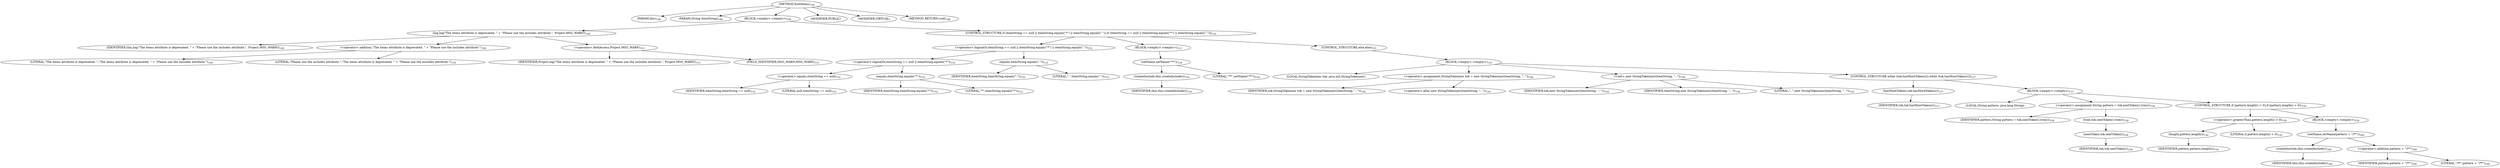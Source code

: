 digraph "XsetItems" {  
"140" [label = <(METHOD,XsetItems)<SUB>148</SUB>> ]
"4" [label = <(PARAM,this)<SUB>148</SUB>> ]
"141" [label = <(PARAM,String itemString)<SUB>148</SUB>> ]
"142" [label = <(BLOCK,&lt;empty&gt;,&lt;empty&gt;)<SUB>148</SUB>> ]
"143" [label = <(log,log(&quot;The items attribute is deprecated. &quot; + &quot;Please use the includes attribute.&quot;, Project.MSG_WARN))<SUB>149</SUB>> ]
"3" [label = <(IDENTIFIER,this,log(&quot;The items attribute is deprecated. &quot; + &quot;Please use the includes attribute.&quot;, Project.MSG_WARN))<SUB>149</SUB>> ]
"144" [label = <(&lt;operator&gt;.addition,&quot;The items attribute is deprecated. &quot; + &quot;Please use the includes attribute.&quot;)<SUB>149</SUB>> ]
"145" [label = <(LITERAL,&quot;The items attribute is deprecated. &quot;,&quot;The items attribute is deprecated. &quot; + &quot;Please use the includes attribute.&quot;)<SUB>149</SUB>> ]
"146" [label = <(LITERAL,&quot;Please use the includes attribute.&quot;,&quot;The items attribute is deprecated. &quot; + &quot;Please use the includes attribute.&quot;)<SUB>150</SUB>> ]
"147" [label = <(&lt;operator&gt;.fieldAccess,Project.MSG_WARN)<SUB>151</SUB>> ]
"148" [label = <(IDENTIFIER,Project,log(&quot;The items attribute is deprecated. &quot; + &quot;Please use the includes attribute.&quot;, Project.MSG_WARN))<SUB>151</SUB>> ]
"149" [label = <(FIELD_IDENTIFIER,MSG_WARN,MSG_WARN)<SUB>151</SUB>> ]
"150" [label = <(CONTROL_STRUCTURE,if (itemString == null || itemString.equals(&quot;*&quot;) || itemString.equals(&quot;.&quot;)),if (itemString == null || itemString.equals(&quot;*&quot;) || itemString.equals(&quot;.&quot;)))<SUB>152</SUB>> ]
"151" [label = <(&lt;operator&gt;.logicalOr,itemString == null || itemString.equals(&quot;*&quot;) || itemString.equals(&quot;.&quot;))<SUB>152</SUB>> ]
"152" [label = <(&lt;operator&gt;.logicalOr,itemString == null || itemString.equals(&quot;*&quot;))<SUB>152</SUB>> ]
"153" [label = <(&lt;operator&gt;.equals,itemString == null)<SUB>152</SUB>> ]
"154" [label = <(IDENTIFIER,itemString,itemString == null)<SUB>152</SUB>> ]
"155" [label = <(LITERAL,null,itemString == null)<SUB>152</SUB>> ]
"156" [label = <(equals,itemString.equals(&quot;*&quot;))<SUB>152</SUB>> ]
"157" [label = <(IDENTIFIER,itemString,itemString.equals(&quot;*&quot;))<SUB>152</SUB>> ]
"158" [label = <(LITERAL,&quot;*&quot;,itemString.equals(&quot;*&quot;))<SUB>152</SUB>> ]
"159" [label = <(equals,itemString.equals(&quot;.&quot;))<SUB>153</SUB>> ]
"160" [label = <(IDENTIFIER,itemString,itemString.equals(&quot;.&quot;))<SUB>153</SUB>> ]
"161" [label = <(LITERAL,&quot;.&quot;,itemString.equals(&quot;.&quot;))<SUB>153</SUB>> ]
"162" [label = <(BLOCK,&lt;empty&gt;,&lt;empty&gt;)<SUB>153</SUB>> ]
"163" [label = <(setName,setName(&quot;**&quot;))<SUB>154</SUB>> ]
"164" [label = <(createInclude,this.createInclude())<SUB>154</SUB>> ]
"5" [label = <(IDENTIFIER,this,this.createInclude())<SUB>154</SUB>> ]
"165" [label = <(LITERAL,&quot;**&quot;,setName(&quot;**&quot;))<SUB>154</SUB>> ]
"166" [label = <(CONTROL_STRUCTURE,else,else)<SUB>155</SUB>> ]
"167" [label = <(BLOCK,&lt;empty&gt;,&lt;empty&gt;)<SUB>155</SUB>> ]
"7" [label = <(LOCAL,StringTokenizer tok: java.util.StringTokenizer)> ]
"168" [label = <(&lt;operator&gt;.assignment,StringTokenizer tok = new StringTokenizer(itemString, &quot;, &quot;))<SUB>156</SUB>> ]
"169" [label = <(IDENTIFIER,tok,StringTokenizer tok = new StringTokenizer(itemString, &quot;, &quot;))<SUB>156</SUB>> ]
"170" [label = <(&lt;operator&gt;.alloc,new StringTokenizer(itemString, &quot;, &quot;))<SUB>156</SUB>> ]
"171" [label = <(&lt;init&gt;,new StringTokenizer(itemString, &quot;, &quot;))<SUB>156</SUB>> ]
"6" [label = <(IDENTIFIER,tok,new StringTokenizer(itemString, &quot;, &quot;))<SUB>156</SUB>> ]
"172" [label = <(IDENTIFIER,itemString,new StringTokenizer(itemString, &quot;, &quot;))<SUB>156</SUB>> ]
"173" [label = <(LITERAL,&quot;, &quot;,new StringTokenizer(itemString, &quot;, &quot;))<SUB>156</SUB>> ]
"174" [label = <(CONTROL_STRUCTURE,while (tok.hasMoreTokens()),while (tok.hasMoreTokens()))<SUB>157</SUB>> ]
"175" [label = <(hasMoreTokens,tok.hasMoreTokens())<SUB>157</SUB>> ]
"176" [label = <(IDENTIFIER,tok,tok.hasMoreTokens())<SUB>157</SUB>> ]
"177" [label = <(BLOCK,&lt;empty&gt;,&lt;empty&gt;)<SUB>157</SUB>> ]
"178" [label = <(LOCAL,String pattern: java.lang.String)> ]
"179" [label = <(&lt;operator&gt;.assignment,String pattern = tok.nextToken().trim())<SUB>158</SUB>> ]
"180" [label = <(IDENTIFIER,pattern,String pattern = tok.nextToken().trim())<SUB>158</SUB>> ]
"181" [label = <(trim,tok.nextToken().trim())<SUB>158</SUB>> ]
"182" [label = <(nextToken,tok.nextToken())<SUB>158</SUB>> ]
"183" [label = <(IDENTIFIER,tok,tok.nextToken())<SUB>158</SUB>> ]
"184" [label = <(CONTROL_STRUCTURE,if (pattern.length() &gt; 0),if (pattern.length() &gt; 0))<SUB>159</SUB>> ]
"185" [label = <(&lt;operator&gt;.greaterThan,pattern.length() &gt; 0)<SUB>159</SUB>> ]
"186" [label = <(length,pattern.length())<SUB>159</SUB>> ]
"187" [label = <(IDENTIFIER,pattern,pattern.length())<SUB>159</SUB>> ]
"188" [label = <(LITERAL,0,pattern.length() &gt; 0)<SUB>159</SUB>> ]
"189" [label = <(BLOCK,&lt;empty&gt;,&lt;empty&gt;)<SUB>159</SUB>> ]
"190" [label = <(setName,setName(pattern + &quot;/**&quot;))<SUB>160</SUB>> ]
"191" [label = <(createInclude,this.createInclude())<SUB>160</SUB>> ]
"8" [label = <(IDENTIFIER,this,this.createInclude())<SUB>160</SUB>> ]
"192" [label = <(&lt;operator&gt;.addition,pattern + &quot;/**&quot;)<SUB>160</SUB>> ]
"193" [label = <(IDENTIFIER,pattern,pattern + &quot;/**&quot;)<SUB>160</SUB>> ]
"194" [label = <(LITERAL,&quot;/**&quot;,pattern + &quot;/**&quot;)<SUB>160</SUB>> ]
"195" [label = <(MODIFIER,PUBLIC)> ]
"196" [label = <(MODIFIER,VIRTUAL)> ]
"197" [label = <(METHOD_RETURN,void)<SUB>148</SUB>> ]
  "140" -> "4" 
  "140" -> "141" 
  "140" -> "142" 
  "140" -> "195" 
  "140" -> "196" 
  "140" -> "197" 
  "142" -> "143" 
  "142" -> "150" 
  "143" -> "3" 
  "143" -> "144" 
  "143" -> "147" 
  "144" -> "145" 
  "144" -> "146" 
  "147" -> "148" 
  "147" -> "149" 
  "150" -> "151" 
  "150" -> "162" 
  "150" -> "166" 
  "151" -> "152" 
  "151" -> "159" 
  "152" -> "153" 
  "152" -> "156" 
  "153" -> "154" 
  "153" -> "155" 
  "156" -> "157" 
  "156" -> "158" 
  "159" -> "160" 
  "159" -> "161" 
  "162" -> "163" 
  "163" -> "164" 
  "163" -> "165" 
  "164" -> "5" 
  "166" -> "167" 
  "167" -> "7" 
  "167" -> "168" 
  "167" -> "171" 
  "167" -> "174" 
  "168" -> "169" 
  "168" -> "170" 
  "171" -> "6" 
  "171" -> "172" 
  "171" -> "173" 
  "174" -> "175" 
  "174" -> "177" 
  "175" -> "176" 
  "177" -> "178" 
  "177" -> "179" 
  "177" -> "184" 
  "179" -> "180" 
  "179" -> "181" 
  "181" -> "182" 
  "182" -> "183" 
  "184" -> "185" 
  "184" -> "189" 
  "185" -> "186" 
  "185" -> "188" 
  "186" -> "187" 
  "189" -> "190" 
  "190" -> "191" 
  "190" -> "192" 
  "191" -> "8" 
  "192" -> "193" 
  "192" -> "194" 
}
